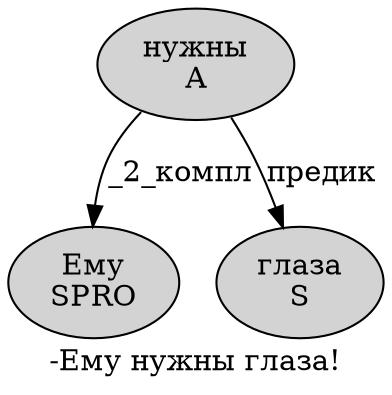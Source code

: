 digraph SENTENCE_151 {
	graph [label="-Ему нужны глаза!"]
	node [style=filled]
		1 [label="Ему
SPRO" color="" fillcolor=lightgray penwidth=1 shape=ellipse]
		2 [label="нужны
A" color="" fillcolor=lightgray penwidth=1 shape=ellipse]
		3 [label="глаза
S" color="" fillcolor=lightgray penwidth=1 shape=ellipse]
			2 -> 1 [label="_2_компл"]
			2 -> 3 [label="предик"]
}
